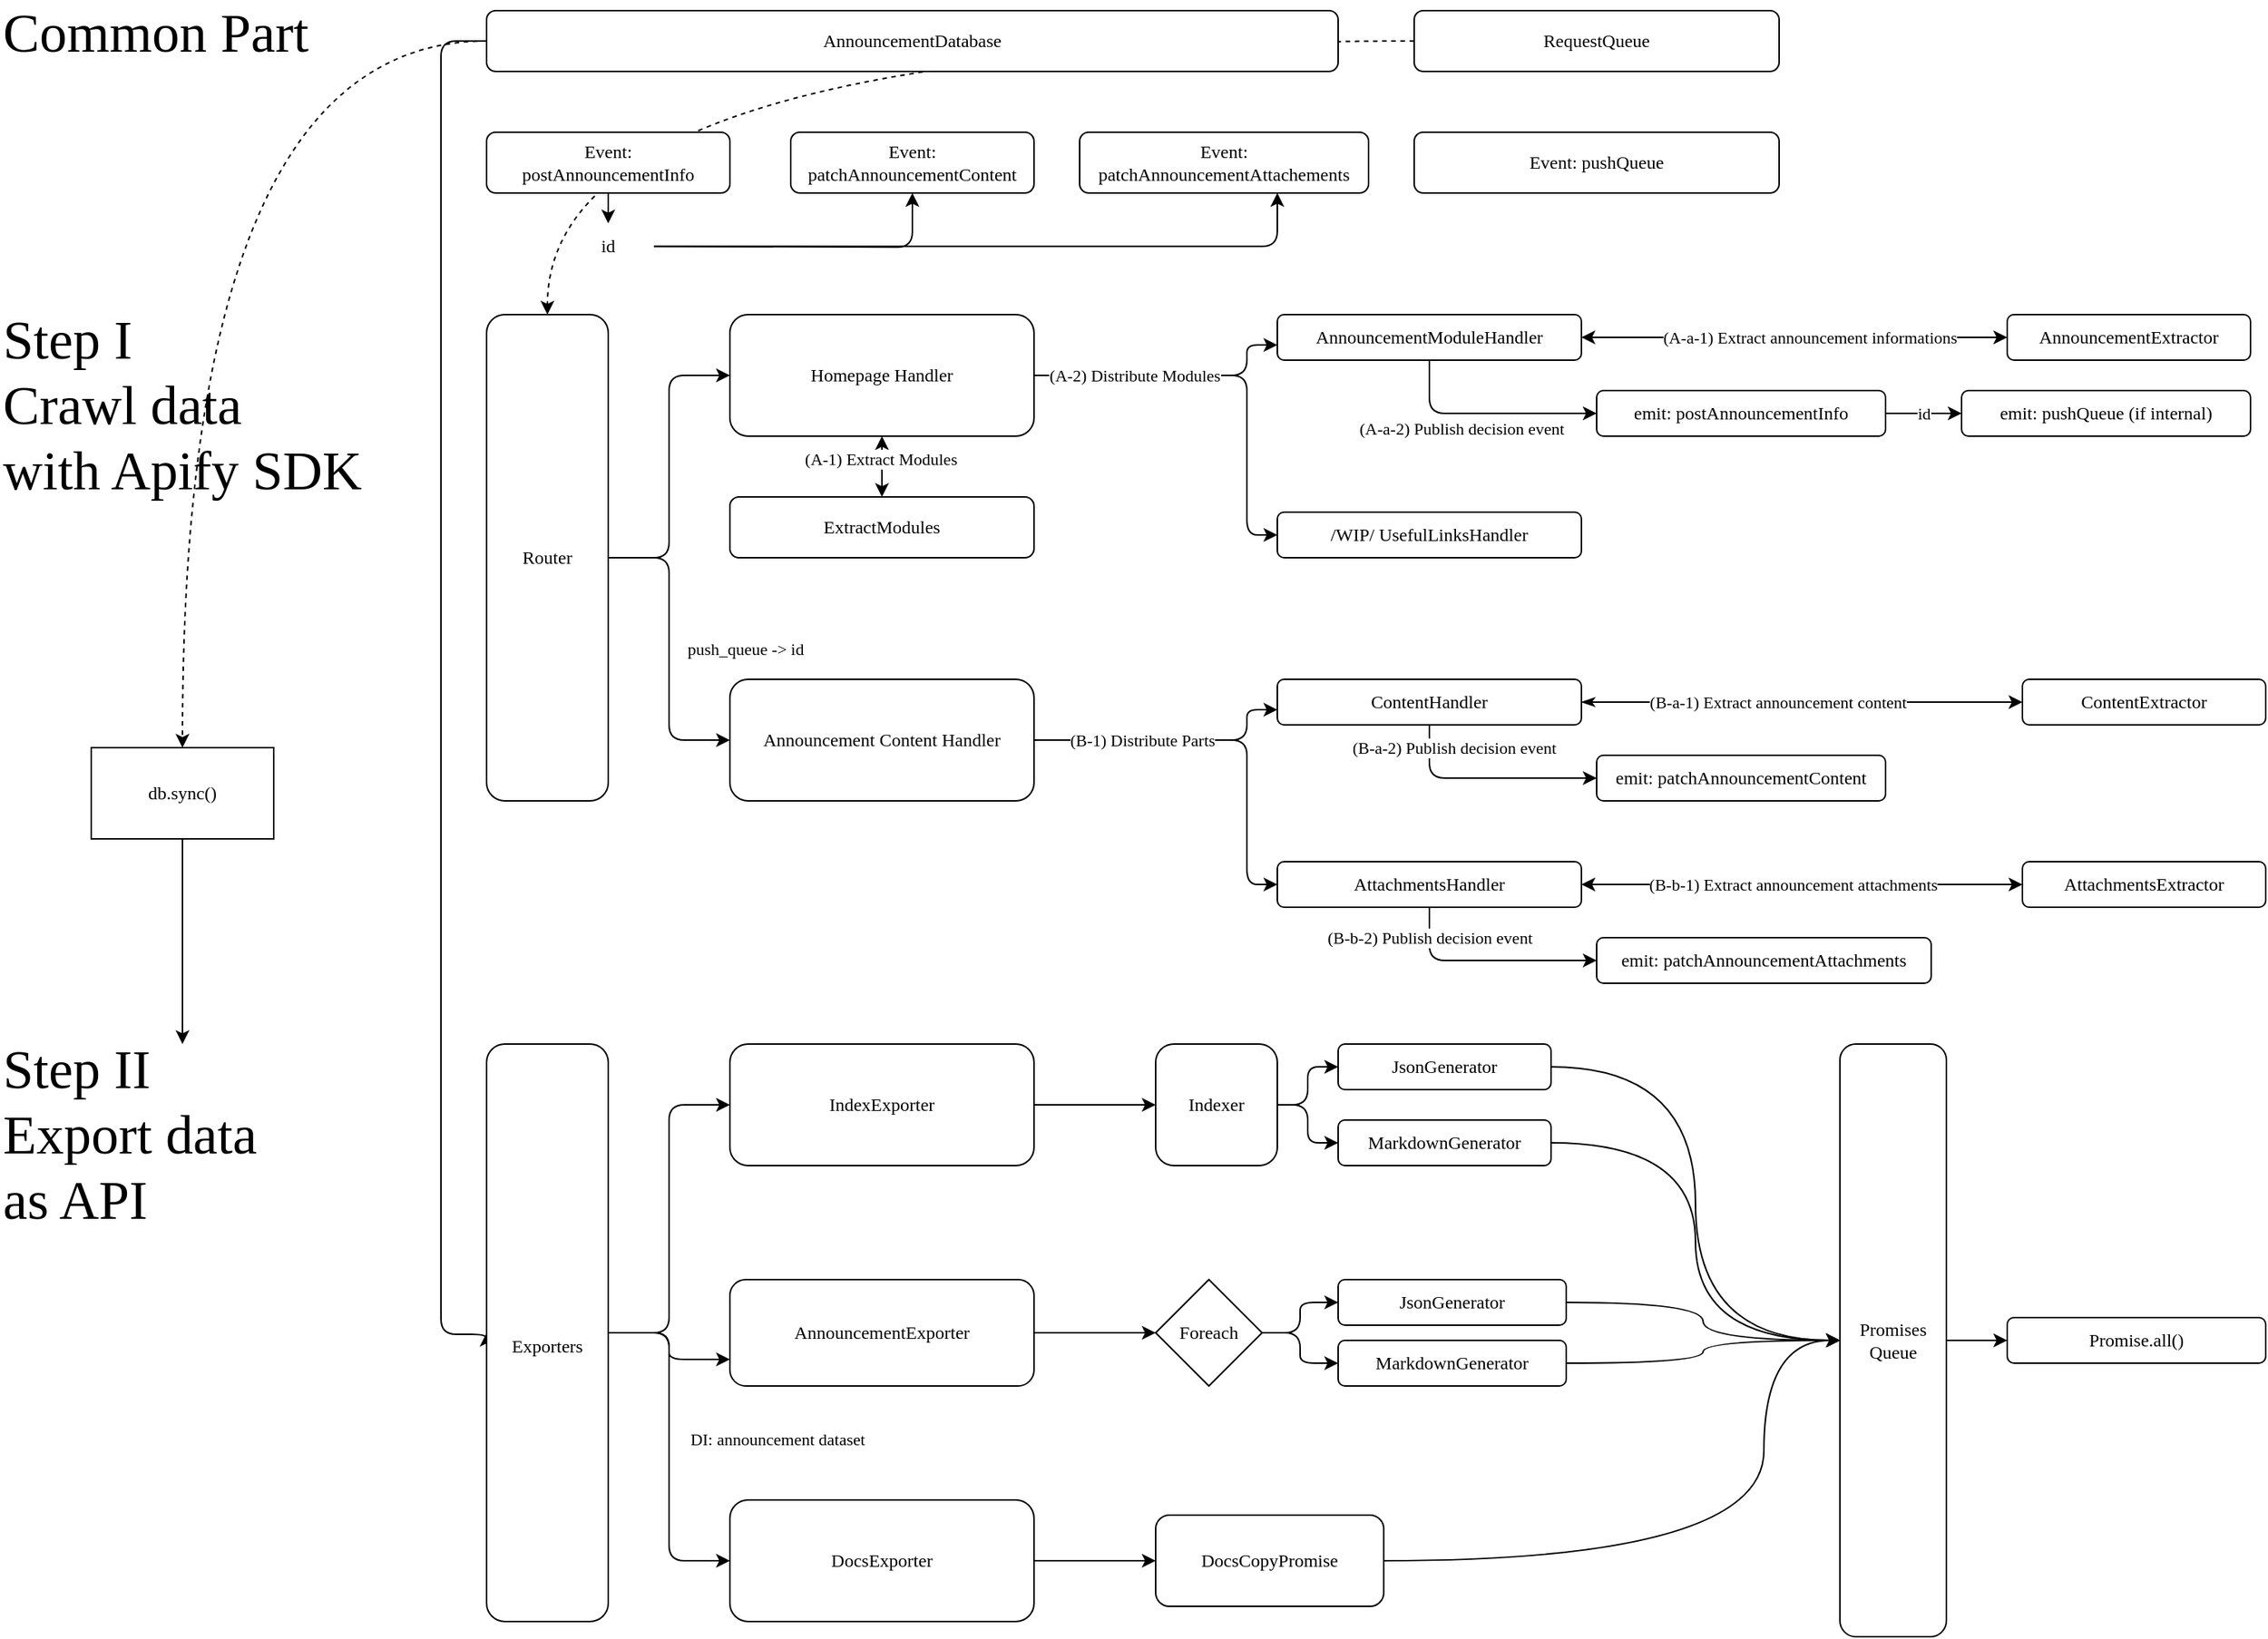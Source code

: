 <mxfile version="16.5.1" type="device"><diagram id="6aVx1m05YE9VP_kBFudB" name="Page-1"><mxGraphModel dx="1720" dy="1360" grid="1" gridSize="10" guides="1" tooltips="1" connect="1" arrows="1" fold="1" page="1" pageScale="1" pageWidth="1654" pageHeight="1169" background="none" math="0" shadow="0"><root><mxCell id="0"/><mxCell id="1" parent="0"/><mxCell id="kOSqtyJKZMW7QuDXt4j4-171" style="edgeStyle=orthogonalEdgeStyle;curved=1;orthogonalLoop=1;jettySize=auto;html=1;dashed=1;fontFamily=IBM Plex Sans;fontSource=https%3A%2F%2Ffonts.googleapis.com%2Fcss%3Ffamily%3DIBM%2BPlex%2BSans;" edge="1" parent="1" source="RLYTNSMKvGbtgYF2VCXA-84" target="RLYTNSMKvGbtgYF2VCXA-27"><mxGeometry relative="1" as="geometry"/></mxCell><mxCell id="RLYTNSMKvGbtgYF2VCXA-84" value="RequestQueue" style="rounded=1;whiteSpace=wrap;html=1;fontFamily=IBM Plex Sans;fontSource=https%3A%2F%2Ffonts.googleapis.com%2Fcss%3Ffamily%3DIBM%2BPlex%2BSans;" parent="1" vertex="1"><mxGeometry x="970" y="40" width="240" height="40" as="geometry"/></mxCell><mxCell id="RLYTNSMKvGbtgYF2VCXA-85" style="edgeStyle=orthogonalEdgeStyle;rounded=1;orthogonalLoop=1;jettySize=auto;html=1;startArrow=none;startFill=0;fontFamily=IBM Plex Sans;fontSource=https%3A%2F%2Ffonts.googleapis.com%2Fcss%3Ffamily%3DIBM%2BPlex%2BSans;" parent="1" source="RLYTNSMKvGbtgYF2VCXA-86" edge="1"><mxGeometry relative="1" as="geometry"><mxPoint x="440.067" y="180" as="targetPoint"/></mxGeometry></mxCell><mxCell id="RLYTNSMKvGbtgYF2VCXA-86" value="Event:&lt;br&gt;postAnnouncementInfo" style="rounded=1;whiteSpace=wrap;html=1;fontFamily=IBM Plex Sans;fontSource=https%3A%2F%2Ffonts.googleapis.com%2Fcss%3Ffamily%3DIBM%2BPlex%2BSans;" parent="1" vertex="1"><mxGeometry x="360" y="120" width="160" height="40" as="geometry"/></mxCell><mxCell id="kOSqtyJKZMW7QuDXt4j4-14" style="edgeStyle=orthogonalEdgeStyle;rounded=1;orthogonalLoop=1;jettySize=auto;html=1;entryX=0;entryY=0.5;entryDx=0;entryDy=0;fontFamily=IBM Plex Sans;fontSource=https%3A%2F%2Ffonts.googleapis.com%2Fcss%3Ffamily%3DIBM%2BPlex%2BSans;" edge="1" parent="1" source="RLYTNSMKvGbtgYF2VCXA-87" target="RLYTNSMKvGbtgYF2VCXA-100"><mxGeometry relative="1" as="geometry"><Array as="points"><mxPoint x="330" y="60"/><mxPoint x="330" y="911"/></Array></mxGeometry></mxCell><mxCell id="kOSqtyJKZMW7QuDXt4j4-170" style="edgeStyle=orthogonalEdgeStyle;orthogonalLoop=1;jettySize=auto;html=1;entryX=0.5;entryY=0;entryDx=0;entryDy=0;fontFamily=IBM Plex Sans;fontSource=https%3A%2F%2Ffonts.googleapis.com%2Fcss%3Ffamily%3DIBM%2BPlex%2BSans;curved=1;dashed=1;" edge="1" parent="1" source="RLYTNSMKvGbtgYF2VCXA-87" target="kOSqtyJKZMW7QuDXt4j4-168"><mxGeometry relative="1" as="geometry"/></mxCell><mxCell id="RLYTNSMKvGbtgYF2VCXA-87" value="AnnouncementDatabase" style="rounded=1;whiteSpace=wrap;html=1;fontFamily=IBM Plex Sans;fontSource=https%3A%2F%2Ffonts.googleapis.com%2Fcss%3Ffamily%3DIBM%2BPlex%2BSans;" parent="1" vertex="1"><mxGeometry x="360" y="40" width="560" height="40" as="geometry"/></mxCell><mxCell id="RLYTNSMKvGbtgYF2VCXA-88" value="Event: pushQueue" style="rounded=1;whiteSpace=wrap;html=1;fontFamily=IBM Plex Sans;fontSource=https%3A%2F%2Ffonts.googleapis.com%2Fcss%3Ffamily%3DIBM%2BPlex%2BSans;" parent="1" vertex="1"><mxGeometry x="970" y="120" width="240" height="40" as="geometry"/></mxCell><mxCell id="RLYTNSMKvGbtgYF2VCXA-89" value="Event:&lt;br&gt;patchAnnouncementContent" style="rounded=1;whiteSpace=wrap;html=1;fontFamily=IBM Plex Sans;fontSource=https%3A%2F%2Ffonts.googleapis.com%2Fcss%3Ffamily%3DIBM%2BPlex%2BSans;" parent="1" vertex="1"><mxGeometry x="560" y="120" width="160" height="40" as="geometry"/></mxCell><mxCell id="RLYTNSMKvGbtgYF2VCXA-90" value="Event:&lt;br&gt;patchAnnouncementAttachements" style="rounded=1;whiteSpace=wrap;html=1;fontFamily=IBM Plex Sans;fontSource=https%3A%2F%2Ffonts.googleapis.com%2Fcss%3Ffamily%3DIBM%2BPlex%2BSans;" parent="1" vertex="1"><mxGeometry x="750" y="120" width="190" height="40" as="geometry"/></mxCell><mxCell id="RLYTNSMKvGbtgYF2VCXA-91" style="edgeStyle=orthogonalEdgeStyle;rounded=1;orthogonalLoop=1;jettySize=auto;html=1;startArrow=none;startFill=0;fontFamily=IBM Plex Sans;fontSource=https%3A%2F%2Ffonts.googleapis.com%2Fcss%3Ffamily%3DIBM%2BPlex%2BSans;" parent="1" target="RLYTNSMKvGbtgYF2VCXA-89" edge="1"><mxGeometry relative="1" as="geometry"><mxPoint x="470" y="195.067" as="sourcePoint"/></mxGeometry></mxCell><mxCell id="RLYTNSMKvGbtgYF2VCXA-92" style="edgeStyle=orthogonalEdgeStyle;rounded=1;orthogonalLoop=1;jettySize=auto;html=1;startArrow=none;startFill=0;fontFamily=IBM Plex Sans;fontSource=https%3A%2F%2Ffonts.googleapis.com%2Fcss%3Ffamily%3DIBM%2BPlex%2BSans;" parent="1" edge="1"><mxGeometry relative="1" as="geometry"><Array as="points"><mxPoint x="880" y="195"/></Array><mxPoint x="470" y="195.067" as="sourcePoint"/><mxPoint x="880" y="160" as="targetPoint"/></mxGeometry></mxCell><mxCell id="RLYTNSMKvGbtgYF2VCXA-93" value="id" style="text;html=1;strokeColor=none;fillColor=none;align=center;verticalAlign=middle;whiteSpace=wrap;rounded=1;fontFamily=IBM Plex Sans;fontSource=https%3A%2F%2Ffonts.googleapis.com%2Fcss%3Ffamily%3DIBM%2BPlex%2BSans;" parent="1" vertex="1"><mxGeometry x="410" y="180" width="60" height="30" as="geometry"/></mxCell><mxCell id="RLYTNSMKvGbtgYF2VCXA-97" value="Common Part" style="text;html=1;strokeColor=none;fillColor=none;align=left;verticalAlign=middle;whiteSpace=wrap;rounded=1;glass=0;fontFamily=IBM Plex Sans;fontSource=https%3A%2F%2Ffonts.googleapis.com%2Fcss%3Ffamily%3DIBM%2BPlex%2BSans;fontStyle=0;fontSize=36;" parent="1" vertex="1"><mxGeometry x="40" y="40" width="240" height="30" as="geometry"/></mxCell><mxCell id="RLYTNSMKvGbtgYF2VCXA-98" value="Step I&lt;br&gt;Crawl data&lt;br&gt;with Apify SDK" style="text;html=1;strokeColor=none;fillColor=none;align=left;verticalAlign=middle;whiteSpace=wrap;rounded=1;glass=0;fontFamily=IBM Plex Sans;fontSource=https%3A%2F%2Ffonts.googleapis.com%2Fcss%3Ffamily%3DIBM%2BPlex%2BSans;fontStyle=0;fontSize=36;" parent="1" vertex="1"><mxGeometry x="40" y="240" width="240" height="120" as="geometry"/></mxCell><mxCell id="RLYTNSMKvGbtgYF2VCXA-99" value="Step II&lt;br&gt;Export data&lt;br&gt;as API" style="text;html=1;strokeColor=none;fillColor=none;align=left;verticalAlign=middle;whiteSpace=wrap;rounded=1;glass=0;fontFamily=IBM Plex Sans;fontSource=https%3A%2F%2Ffonts.googleapis.com%2Fcss%3Ffamily%3DIBM%2BPlex%2BSans;fontStyle=0;fontSize=36;" parent="1" vertex="1"><mxGeometry x="40" y="720" width="240" height="120" as="geometry"/></mxCell><mxCell id="OoZCvlGqYtdiyRSPYrmy-1" value="" style="group;rounded=1;" parent="1" vertex="1" connectable="0"><mxGeometry x="360" y="240" width="1160" height="440" as="geometry"/></mxCell><mxCell id="RLYTNSMKvGbtgYF2VCXA-2" value="Homepage Handler" style="rounded=1;whiteSpace=wrap;html=1;fontFamily=IBM Plex Sans;fontSource=https%3A%2F%2Ffonts.googleapis.com%2Fcss%3Ffamily%3DIBM%2BPlex%2BSans;" parent="OoZCvlGqYtdiyRSPYrmy-1" vertex="1"><mxGeometry x="160" width="200" height="80" as="geometry"/></mxCell><mxCell id="RLYTNSMKvGbtgYF2VCXA-9" value="Announcement Content Handler" style="rounded=1;whiteSpace=wrap;html=1;fontFamily=IBM Plex Sans;fontSource=https%3A%2F%2Ffonts.googleapis.com%2Fcss%3Ffamily%3DIBM%2BPlex%2BSans;" parent="OoZCvlGqYtdiyRSPYrmy-1" vertex="1"><mxGeometry x="160" y="240" width="200" height="80" as="geometry"/></mxCell><mxCell id="RLYTNSMKvGbtgYF2VCXA-10" value="ExtractModules" style="rounded=1;whiteSpace=wrap;html=1;fontFamily=IBM Plex Sans;fontSource=https%3A%2F%2Ffonts.googleapis.com%2Fcss%3Ffamily%3DIBM%2BPlex%2BSans;" parent="OoZCvlGqYtdiyRSPYrmy-1" vertex="1"><mxGeometry x="160" y="120" width="200" height="40" as="geometry"/></mxCell><mxCell id="RLYTNSMKvGbtgYF2VCXA-15" style="edgeStyle=orthogonalEdgeStyle;rounded=1;orthogonalLoop=1;jettySize=auto;html=1;startArrow=classic;startFill=1;fontFamily=IBM Plex Sans;fontSource=https%3A%2F%2Ffonts.googleapis.com%2Fcss%3Ffamily%3DIBM%2BPlex%2BSans;" parent="OoZCvlGqYtdiyRSPYrmy-1" source="RLYTNSMKvGbtgYF2VCXA-2" target="RLYTNSMKvGbtgYF2VCXA-10" edge="1"><mxGeometry relative="1" as="geometry"/></mxCell><mxCell id="RLYTNSMKvGbtgYF2VCXA-16" value="(A-1) Extract Modules" style="edgeLabel;html=1;align=center;verticalAlign=middle;resizable=0;points=[];fontFamily=IBM Plex Sans;fontSource=https%3A%2F%2Ffonts.googleapis.com%2Fcss%3Ffamily%3DIBM%2BPlex%2BSans;rounded=1;" parent="RLYTNSMKvGbtgYF2VCXA-15" vertex="1" connectable="0"><mxGeometry relative="1" as="geometry"><mxPoint x="-1" y="-5" as="offset"/></mxGeometry></mxCell><mxCell id="RLYTNSMKvGbtgYF2VCXA-12" value="AnnouncementModuleHandler" style="rounded=1;whiteSpace=wrap;html=1;fontFamily=IBM Plex Sans;fontSource=https%3A%2F%2Ffonts.googleapis.com%2Fcss%3Ffamily%3DIBM%2BPlex%2BSans;" parent="OoZCvlGqYtdiyRSPYrmy-1" vertex="1"><mxGeometry x="520" width="200" height="30" as="geometry"/></mxCell><mxCell id="RLYTNSMKvGbtgYF2VCXA-17" style="edgeStyle=orthogonalEdgeStyle;rounded=1;orthogonalLoop=1;jettySize=auto;html=1;startArrow=none;startFill=0;fontFamily=IBM Plex Sans;fontSource=https%3A%2F%2Ffonts.googleapis.com%2Fcss%3Ffamily%3DIBM%2BPlex%2BSans;" parent="OoZCvlGqYtdiyRSPYrmy-1" source="RLYTNSMKvGbtgYF2VCXA-2" target="RLYTNSMKvGbtgYF2VCXA-12" edge="1"><mxGeometry relative="1" as="geometry"><Array as="points"><mxPoint x="500" y="40"/><mxPoint x="500" y="20"/></Array></mxGeometry></mxCell><mxCell id="RLYTNSMKvGbtgYF2VCXA-13" value="/WIP/ UsefulLinksHandler" style="rounded=1;whiteSpace=wrap;html=1;fontFamily=IBM Plex Sans;fontSource=https%3A%2F%2Ffonts.googleapis.com%2Fcss%3Ffamily%3DIBM%2BPlex%2BSans;" parent="OoZCvlGqYtdiyRSPYrmy-1" vertex="1"><mxGeometry x="520" y="130" width="200" height="30" as="geometry"/></mxCell><mxCell id="RLYTNSMKvGbtgYF2VCXA-18" style="edgeStyle=orthogonalEdgeStyle;rounded=1;orthogonalLoop=1;jettySize=auto;html=1;startArrow=none;startFill=0;entryX=0;entryY=0.5;entryDx=0;entryDy=0;fontFamily=IBM Plex Sans;fontSource=https%3A%2F%2Ffonts.googleapis.com%2Fcss%3Ffamily%3DIBM%2BPlex%2BSans;" parent="OoZCvlGqYtdiyRSPYrmy-1" source="RLYTNSMKvGbtgYF2VCXA-2" target="RLYTNSMKvGbtgYF2VCXA-13" edge="1"><mxGeometry relative="1" as="geometry"><Array as="points"><mxPoint x="500" y="40"/><mxPoint x="500" y="145"/></Array></mxGeometry></mxCell><mxCell id="RLYTNSMKvGbtgYF2VCXA-19" value="(A-2) Distribute Modules" style="edgeLabel;html=1;align=center;verticalAlign=middle;resizable=0;points=[];fontFamily=IBM Plex Sans;fontSource=https%3A%2F%2Ffonts.googleapis.com%2Fcss%3Ffamily%3DIBM%2BPlex%2BSans;rounded=1;" parent="RLYTNSMKvGbtgYF2VCXA-18" vertex="1" connectable="0"><mxGeometry relative="1" as="geometry"><mxPoint x="-67" as="offset"/></mxGeometry></mxCell><mxCell id="RLYTNSMKvGbtgYF2VCXA-20" value="AnnouncementExtractor" style="rounded=1;whiteSpace=wrap;html=1;fontFamily=IBM Plex Sans;fontSource=https%3A%2F%2Ffonts.googleapis.com%2Fcss%3Ffamily%3DIBM%2BPlex%2BSans;" parent="OoZCvlGqYtdiyRSPYrmy-1" vertex="1"><mxGeometry x="1000" width="160" height="30" as="geometry"/></mxCell><mxCell id="RLYTNSMKvGbtgYF2VCXA-21" style="edgeStyle=orthogonalEdgeStyle;rounded=1;orthogonalLoop=1;jettySize=auto;html=1;startArrow=classic;startFill=1;fontFamily=IBM Plex Sans;fontSource=https%3A%2F%2Ffonts.googleapis.com%2Fcss%3Ffamily%3DIBM%2BPlex%2BSans;" parent="OoZCvlGqYtdiyRSPYrmy-1" source="RLYTNSMKvGbtgYF2VCXA-12" target="RLYTNSMKvGbtgYF2VCXA-20" edge="1"><mxGeometry relative="1" as="geometry"/></mxCell><mxCell id="RLYTNSMKvGbtgYF2VCXA-22" value="(A-a-1) Extract announcement informations" style="edgeLabel;html=1;align=center;verticalAlign=middle;resizable=0;points=[];fontFamily=IBM Plex Sans;fontSource=https%3A%2F%2Ffonts.googleapis.com%2Fcss%3Ffamily%3DIBM%2BPlex%2BSans;rounded=1;" parent="RLYTNSMKvGbtgYF2VCXA-21" vertex="1" connectable="0"><mxGeometry relative="1" as="geometry"><mxPoint x="10" as="offset"/></mxGeometry></mxCell><mxCell id="RLYTNSMKvGbtgYF2VCXA-28" style="edgeStyle=orthogonalEdgeStyle;rounded=1;orthogonalLoop=1;jettySize=auto;html=1;startArrow=none;startFill=0;fontFamily=IBM Plex Sans;fontSource=https%3A%2F%2Ffonts.googleapis.com%2Fcss%3Ffamily%3DIBM%2BPlex%2BSans;" parent="OoZCvlGqYtdiyRSPYrmy-1" source="RLYTNSMKvGbtgYF2VCXA-27" target="RLYTNSMKvGbtgYF2VCXA-2" edge="1"><mxGeometry relative="1" as="geometry"/></mxCell><mxCell id="RLYTNSMKvGbtgYF2VCXA-29" style="edgeStyle=orthogonalEdgeStyle;rounded=1;orthogonalLoop=1;jettySize=auto;html=1;startArrow=none;startFill=0;fontFamily=IBM Plex Sans;fontSource=https%3A%2F%2Ffonts.googleapis.com%2Fcss%3Ffamily%3DIBM%2BPlex%2BSans;" parent="OoZCvlGqYtdiyRSPYrmy-1" source="RLYTNSMKvGbtgYF2VCXA-27" target="RLYTNSMKvGbtgYF2VCXA-9" edge="1"><mxGeometry relative="1" as="geometry"/></mxCell><mxCell id="RLYTNSMKvGbtgYF2VCXA-67" value="push_queue -&amp;gt; id" style="edgeLabel;html=1;align=center;verticalAlign=middle;resizable=0;points=[];fontFamily=IBM Plex Sans;fontSource=https%3A%2F%2Ffonts.googleapis.com%2Fcss%3Ffamily%3DIBM%2BPlex%2BSans;rounded=1;" parent="RLYTNSMKvGbtgYF2VCXA-29" vertex="1" connectable="0"><mxGeometry relative="1" as="geometry"><mxPoint x="50" as="offset"/></mxGeometry></mxCell><mxCell id="RLYTNSMKvGbtgYF2VCXA-27" value="Router" style="rounded=1;whiteSpace=wrap;html=1;fontFamily=IBM Plex Sans;fontSource=https%3A%2F%2Ffonts.googleapis.com%2Fcss%3Ffamily%3DIBM%2BPlex%2BSans;" parent="OoZCvlGqYtdiyRSPYrmy-1" vertex="1"><mxGeometry width="80" height="320" as="geometry"/></mxCell><mxCell id="RLYTNSMKvGbtgYF2VCXA-39" value="emit: postAnnouncementInfo" style="rounded=1;whiteSpace=wrap;html=1;fontFamily=IBM Plex Sans;fontSource=https%3A%2F%2Ffonts.googleapis.com%2Fcss%3Ffamily%3DIBM%2BPlex%2BSans;" parent="OoZCvlGqYtdiyRSPYrmy-1" vertex="1"><mxGeometry x="730" y="50" width="190" height="30" as="geometry"/></mxCell><mxCell id="RLYTNSMKvGbtgYF2VCXA-40" style="edgeStyle=orthogonalEdgeStyle;rounded=1;orthogonalLoop=1;jettySize=auto;html=1;entryX=0;entryY=0.5;entryDx=0;entryDy=0;startArrow=none;startFill=0;fontFamily=IBM Plex Sans;fontSource=https%3A%2F%2Ffonts.googleapis.com%2Fcss%3Ffamily%3DIBM%2BPlex%2BSans;" parent="OoZCvlGqYtdiyRSPYrmy-1" source="RLYTNSMKvGbtgYF2VCXA-12" target="RLYTNSMKvGbtgYF2VCXA-39" edge="1"><mxGeometry relative="1" as="geometry"><Array as="points"><mxPoint x="620" y="65"/></Array></mxGeometry></mxCell><mxCell id="RLYTNSMKvGbtgYF2VCXA-48" value="(A-a-2) Publish decision&amp;nbsp;event" style="edgeLabel;html=1;align=center;verticalAlign=middle;resizable=0;points=[];fontFamily=IBM Plex Sans;fontSource=https%3A%2F%2Ffonts.googleapis.com%2Fcss%3Ffamily%3DIBM%2BPlex%2BSans;rounded=1;" parent="RLYTNSMKvGbtgYF2VCXA-40" vertex="1" connectable="0"><mxGeometry relative="1" as="geometry"><mxPoint x="-17" y="10" as="offset"/></mxGeometry></mxCell><mxCell id="RLYTNSMKvGbtgYF2VCXA-41" value="emit: pushQueue (if internal)" style="rounded=1;whiteSpace=wrap;html=1;fontFamily=IBM Plex Sans;fontSource=https%3A%2F%2Ffonts.googleapis.com%2Fcss%3Ffamily%3DIBM%2BPlex%2BSans;" parent="OoZCvlGqYtdiyRSPYrmy-1" vertex="1"><mxGeometry x="970" y="50" width="190" height="30" as="geometry"/></mxCell><mxCell id="RLYTNSMKvGbtgYF2VCXA-66" value="id" style="edgeStyle=orthogonalEdgeStyle;rounded=1;orthogonalLoop=1;jettySize=auto;html=1;startArrow=none;startFill=0;fontFamily=IBM Plex Sans;fontSource=https%3A%2F%2Ffonts.googleapis.com%2Fcss%3Ffamily%3DIBM%2BPlex%2BSans;" parent="OoZCvlGqYtdiyRSPYrmy-1" source="RLYTNSMKvGbtgYF2VCXA-39" target="RLYTNSMKvGbtgYF2VCXA-41" edge="1"><mxGeometry relative="1" as="geometry"/></mxCell><mxCell id="RLYTNSMKvGbtgYF2VCXA-55" value="ContentHandler" style="rounded=1;whiteSpace=wrap;html=1;fontFamily=IBM Plex Sans;fontSource=https%3A%2F%2Ffonts.googleapis.com%2Fcss%3Ffamily%3DIBM%2BPlex%2BSans;" parent="OoZCvlGqYtdiyRSPYrmy-1" vertex="1"><mxGeometry x="520" y="240" width="200" height="30" as="geometry"/></mxCell><mxCell id="RLYTNSMKvGbtgYF2VCXA-81" style="edgeStyle=orthogonalEdgeStyle;rounded=1;orthogonalLoop=1;jettySize=auto;html=1;startArrow=none;startFill=0;fontFamily=IBM Plex Sans;fontSource=https%3A%2F%2Ffonts.googleapis.com%2Fcss%3Ffamily%3DIBM%2BPlex%2BSans;" parent="OoZCvlGqYtdiyRSPYrmy-1" source="RLYTNSMKvGbtgYF2VCXA-9" target="RLYTNSMKvGbtgYF2VCXA-55" edge="1"><mxGeometry relative="1" as="geometry"><Array as="points"><mxPoint x="500" y="280"/><mxPoint x="500" y="260"/></Array></mxGeometry></mxCell><mxCell id="RLYTNSMKvGbtgYF2VCXA-56" value="AttachmentsHandler" style="rounded=1;whiteSpace=wrap;html=1;fontFamily=IBM Plex Sans;fontSource=https%3A%2F%2Ffonts.googleapis.com%2Fcss%3Ffamily%3DIBM%2BPlex%2BSans;" parent="OoZCvlGqYtdiyRSPYrmy-1" vertex="1"><mxGeometry x="520" y="360" width="200" height="30" as="geometry"/></mxCell><mxCell id="RLYTNSMKvGbtgYF2VCXA-82" style="edgeStyle=orthogonalEdgeStyle;rounded=1;orthogonalLoop=1;jettySize=auto;html=1;entryX=0;entryY=0.5;entryDx=0;entryDy=0;startArrow=none;startFill=0;fontFamily=IBM Plex Sans;fontSource=https%3A%2F%2Ffonts.googleapis.com%2Fcss%3Ffamily%3DIBM%2BPlex%2BSans;" parent="OoZCvlGqYtdiyRSPYrmy-1" source="RLYTNSMKvGbtgYF2VCXA-9" target="RLYTNSMKvGbtgYF2VCXA-56" edge="1"><mxGeometry relative="1" as="geometry"><Array as="points"><mxPoint x="500" y="280"/><mxPoint x="500" y="375"/></Array></mxGeometry></mxCell><mxCell id="RLYTNSMKvGbtgYF2VCXA-83" value="(B-1) Distribute Parts" style="edgeLabel;html=1;align=center;verticalAlign=middle;resizable=0;points=[];fontFamily=IBM Plex Sans;fontSource=https%3A%2F%2Ffonts.googleapis.com%2Fcss%3Ffamily%3DIBM%2BPlex%2BSans;rounded=1;" parent="RLYTNSMKvGbtgYF2VCXA-82" vertex="1" connectable="0"><mxGeometry relative="1" as="geometry"><mxPoint x="-57" as="offset"/></mxGeometry></mxCell><mxCell id="RLYTNSMKvGbtgYF2VCXA-57" value="ContentExtractor" style="rounded=1;whiteSpace=wrap;html=1;fontFamily=IBM Plex Sans;fontSource=https%3A%2F%2Ffonts.googleapis.com%2Fcss%3Ffamily%3DIBM%2BPlex%2BSans;" parent="OoZCvlGqYtdiyRSPYrmy-1" vertex="1"><mxGeometry x="1010" y="240" width="160" height="30" as="geometry"/></mxCell><mxCell id="RLYTNSMKvGbtgYF2VCXA-58" style="edgeStyle=orthogonalEdgeStyle;rounded=1;orthogonalLoop=1;jettySize=auto;html=1;entryX=0;entryY=0.5;entryDx=0;entryDy=0;startArrow=classicThin;startFill=1;fontFamily=IBM Plex Sans;fontSource=https%3A%2F%2Ffonts.googleapis.com%2Fcss%3Ffamily%3DIBM%2BPlex%2BSans;" parent="OoZCvlGqYtdiyRSPYrmy-1" source="RLYTNSMKvGbtgYF2VCXA-55" target="RLYTNSMKvGbtgYF2VCXA-57" edge="1"><mxGeometry relative="1" as="geometry"/></mxCell><mxCell id="RLYTNSMKvGbtgYF2VCXA-59" value="(B-a-1) Extract announcement content" style="edgeLabel;html=1;align=center;verticalAlign=middle;resizable=0;points=[];fontFamily=IBM Plex Sans;fontSource=https%3A%2F%2Ffonts.googleapis.com%2Fcss%3Ffamily%3DIBM%2BPlex%2BSans;rounded=1;" parent="RLYTNSMKvGbtgYF2VCXA-58" vertex="1" connectable="0"><mxGeometry relative="1" as="geometry"><mxPoint x="-16" as="offset"/></mxGeometry></mxCell><mxCell id="RLYTNSMKvGbtgYF2VCXA-60" style="edgeStyle=orthogonalEdgeStyle;rounded=1;orthogonalLoop=1;jettySize=auto;html=1;entryX=0;entryY=0.5;entryDx=0;entryDy=0;startArrow=none;startFill=0;exitX=0.5;exitY=1;exitDx=0;exitDy=0;fontFamily=IBM Plex Sans;fontSource=https%3A%2F%2Ffonts.googleapis.com%2Fcss%3Ffamily%3DIBM%2BPlex%2BSans;" parent="OoZCvlGqYtdiyRSPYrmy-1" source="RLYTNSMKvGbtgYF2VCXA-55" target="RLYTNSMKvGbtgYF2VCXA-63" edge="1"><mxGeometry relative="1" as="geometry"><mxPoint x="604.075" y="270" as="sourcePoint"/><Array as="points"><mxPoint x="620" y="305"/></Array></mxGeometry></mxCell><mxCell id="RLYTNSMKvGbtgYF2VCXA-61" value="(B-a-2) Publish decision&amp;nbsp;event" style="edgeLabel;html=1;align=center;verticalAlign=middle;resizable=0;points=[];fontFamily=IBM Plex Sans;fontSource=https%3A%2F%2Ffonts.googleapis.com%2Fcss%3Ffamily%3DIBM%2BPlex%2BSans;rounded=1;" parent="RLYTNSMKvGbtgYF2VCXA-60" vertex="1" connectable="0"><mxGeometry relative="1" as="geometry"><mxPoint x="-22" y="-20" as="offset"/></mxGeometry></mxCell><mxCell id="RLYTNSMKvGbtgYF2VCXA-63" value="emit: patchAnnouncementContent" style="rounded=1;whiteSpace=wrap;html=1;fontFamily=IBM Plex Sans;fontSource=https%3A%2F%2Ffonts.googleapis.com%2Fcss%3Ffamily%3DIBM%2BPlex%2BSans;" parent="OoZCvlGqYtdiyRSPYrmy-1" vertex="1"><mxGeometry x="730" y="290" width="190" height="30" as="geometry"/></mxCell><mxCell id="RLYTNSMKvGbtgYF2VCXA-71" value="AttachmentsExtractor" style="rounded=1;whiteSpace=wrap;html=1;fontFamily=IBM Plex Sans;fontSource=https%3A%2F%2Ffonts.googleapis.com%2Fcss%3Ffamily%3DIBM%2BPlex%2BSans;" parent="OoZCvlGqYtdiyRSPYrmy-1" vertex="1"><mxGeometry x="1010" y="360" width="160" height="30" as="geometry"/></mxCell><mxCell id="RLYTNSMKvGbtgYF2VCXA-72" style="edgeStyle=orthogonalEdgeStyle;rounded=1;orthogonalLoop=1;jettySize=auto;html=1;startArrow=classic;startFill=1;fontFamily=IBM Plex Sans;fontSource=https%3A%2F%2Ffonts.googleapis.com%2Fcss%3Ffamily%3DIBM%2BPlex%2BSans;" parent="OoZCvlGqYtdiyRSPYrmy-1" source="RLYTNSMKvGbtgYF2VCXA-56" target="RLYTNSMKvGbtgYF2VCXA-71" edge="1"><mxGeometry relative="1" as="geometry"/></mxCell><mxCell id="RLYTNSMKvGbtgYF2VCXA-73" value="(B-b-1) Extract announcement attachments" style="edgeLabel;html=1;align=center;verticalAlign=middle;resizable=0;points=[];fontFamily=IBM Plex Sans;fontSource=https%3A%2F%2Ffonts.googleapis.com%2Fcss%3Ffamily%3DIBM%2BPlex%2BSans;rounded=1;" parent="RLYTNSMKvGbtgYF2VCXA-72" vertex="1" connectable="0"><mxGeometry relative="1" as="geometry"><mxPoint x="-6" as="offset"/></mxGeometry></mxCell><mxCell id="RLYTNSMKvGbtgYF2VCXA-75" value="emit: patchAnnouncementAttachments" style="rounded=1;whiteSpace=wrap;html=1;fontFamily=IBM Plex Sans;fontSource=https%3A%2F%2Ffonts.googleapis.com%2Fcss%3Ffamily%3DIBM%2BPlex%2BSans;" parent="OoZCvlGqYtdiyRSPYrmy-1" vertex="1"><mxGeometry x="730" y="410" width="220" height="30" as="geometry"/></mxCell><mxCell id="RLYTNSMKvGbtgYF2VCXA-76" style="edgeStyle=orthogonalEdgeStyle;rounded=1;orthogonalLoop=1;jettySize=auto;html=1;entryX=0;entryY=0.5;entryDx=0;entryDy=0;startArrow=none;startFill=0;fontFamily=IBM Plex Sans;fontSource=https%3A%2F%2Ffonts.googleapis.com%2Fcss%3Ffamily%3DIBM%2BPlex%2BSans;exitX=0.5;exitY=1;exitDx=0;exitDy=0;" parent="OoZCvlGqYtdiyRSPYrmy-1" source="RLYTNSMKvGbtgYF2VCXA-56" target="RLYTNSMKvGbtgYF2VCXA-75" edge="1"><mxGeometry relative="1" as="geometry"/></mxCell><mxCell id="RLYTNSMKvGbtgYF2VCXA-78" value="(B-b-2) Publish decision&amp;nbsp;event" style="edgeLabel;html=1;align=center;verticalAlign=middle;resizable=0;points=[];fontFamily=IBM Plex Sans;fontSource=https%3A%2F%2Ffonts.googleapis.com%2Fcss%3Ffamily%3DIBM%2BPlex%2BSans;rounded=1;" parent="OoZCvlGqYtdiyRSPYrmy-1" vertex="1" connectable="0"><mxGeometry x="620" y="410" as="geometry"/></mxCell><mxCell id="kOSqtyJKZMW7QuDXt4j4-162" value="" style="group" vertex="1" connectable="0" parent="1"><mxGeometry x="360" y="720" width="1170" height="390" as="geometry"/></mxCell><mxCell id="RLYTNSMKvGbtgYF2VCXA-100" value="&lt;font style=&quot;font-size: 12px&quot; face=&quot;IBM Plex Sans&quot; data-font-src=&quot;https://fonts.googleapis.com/css?family=IBM+Plex+Sans&quot;&gt;Exporters&lt;br&gt;&lt;/font&gt;" style="rounded=1;whiteSpace=wrap;html=1;glass=0;fontSize=36;strokeColor=default;" parent="kOSqtyJKZMW7QuDXt4j4-162" vertex="1"><mxGeometry width="80" height="380" as="geometry"/></mxCell><mxCell id="kOSqtyJKZMW7QuDXt4j4-9" style="edgeStyle=orthogonalEdgeStyle;rounded=1;orthogonalLoop=1;jettySize=auto;html=1;entryX=0;entryY=0.75;entryDx=0;entryDy=0;fontFamily=IBM Plex Sans;fontSource=https%3A%2F%2Ffonts.googleapis.com%2Fcss%3Ffamily%3DIBM%2BPlex%2BSans;" edge="1" parent="kOSqtyJKZMW7QuDXt4j4-162" source="RLYTNSMKvGbtgYF2VCXA-100" target="kOSqtyJKZMW7QuDXt4j4-2"><mxGeometry relative="1" as="geometry"/></mxCell><mxCell id="kOSqtyJKZMW7QuDXt4j4-10" style="edgeStyle=orthogonalEdgeStyle;rounded=1;orthogonalLoop=1;jettySize=auto;html=1;fontFamily=IBM Plex Sans;fontSource=https%3A%2F%2Ffonts.googleapis.com%2Fcss%3Ffamily%3DIBM%2BPlex%2BSans;" edge="1" parent="kOSqtyJKZMW7QuDXt4j4-162" source="RLYTNSMKvGbtgYF2VCXA-100" target="kOSqtyJKZMW7QuDXt4j4-3"><mxGeometry relative="1" as="geometry"/></mxCell><mxCell id="kOSqtyJKZMW7QuDXt4j4-12" value="DI: announcement dataset" style="edgeLabel;html=1;align=center;verticalAlign=middle;resizable=0;points=[];fontFamily=IBM Plex Sans;" vertex="1" connectable="0" parent="kOSqtyJKZMW7QuDXt4j4-10"><mxGeometry x="-0.823" y="2" relative="1" as="geometry"><mxPoint x="90" y="72" as="offset"/></mxGeometry></mxCell><mxCell id="kOSqtyJKZMW7QuDXt4j4-109" value="Promises&lt;br&gt;Queue" style="rounded=1;whiteSpace=wrap;html=1;fontFamily=IBM Plex Sans;fontSource=https%3A%2F%2Ffonts.googleapis.com%2Fcss%3Ffamily%3DIBM%2BPlex%2BSans;" vertex="1" parent="kOSqtyJKZMW7QuDXt4j4-162"><mxGeometry x="890" width="70" height="390" as="geometry"/></mxCell><mxCell id="kOSqtyJKZMW7QuDXt4j4-149" style="edgeStyle=orthogonalEdgeStyle;orthogonalLoop=1;jettySize=auto;html=1;fontFamily=IBM Plex Sans;fontSource=https%3A%2F%2Ffonts.googleapis.com%2Fcss%3Ffamily%3DIBM%2BPlex%2BSans;curved=1;" edge="1" parent="kOSqtyJKZMW7QuDXt4j4-162" source="kOSqtyJKZMW7QuDXt4j4-142" target="kOSqtyJKZMW7QuDXt4j4-109"><mxGeometry relative="1" as="geometry"/></mxCell><mxCell id="kOSqtyJKZMW7QuDXt4j4-150" style="edgeStyle=orthogonalEdgeStyle;orthogonalLoop=1;jettySize=auto;html=1;fontFamily=IBM Plex Sans;fontSource=https%3A%2F%2Ffonts.googleapis.com%2Fcss%3Ffamily%3DIBM%2BPlex%2BSans;curved=1;" edge="1" parent="kOSqtyJKZMW7QuDXt4j4-162" source="kOSqtyJKZMW7QuDXt4j4-143" target="kOSqtyJKZMW7QuDXt4j4-109"><mxGeometry relative="1" as="geometry"/></mxCell><mxCell id="kOSqtyJKZMW7QuDXt4j4-152" style="edgeStyle=orthogonalEdgeStyle;curved=1;orthogonalLoop=1;jettySize=auto;html=1;fontFamily=IBM Plex Sans;fontSource=https%3A%2F%2Ffonts.googleapis.com%2Fcss%3Ffamily%3DIBM%2BPlex%2BSans;" edge="1" parent="kOSqtyJKZMW7QuDXt4j4-162" source="kOSqtyJKZMW7QuDXt4j4-151" target="kOSqtyJKZMW7QuDXt4j4-109"><mxGeometry relative="1" as="geometry"><Array as="points"><mxPoint x="840" y="340"/><mxPoint x="840" y="195"/></Array></mxGeometry></mxCell><mxCell id="kOSqtyJKZMW7QuDXt4j4-155" value="Promise.all()" style="rounded=1;whiteSpace=wrap;html=1;fontFamily=IBM Plex Sans;fontSource=https%3A%2F%2Ffonts.googleapis.com%2Fcss%3Ffamily%3DIBM%2BPlex%2BSans;" vertex="1" parent="kOSqtyJKZMW7QuDXt4j4-162"><mxGeometry x="1000" y="180" width="170" height="30" as="geometry"/></mxCell><mxCell id="kOSqtyJKZMW7QuDXt4j4-154" style="edgeStyle=orthogonalEdgeStyle;curved=1;orthogonalLoop=1;jettySize=auto;html=1;fontFamily=IBM Plex Sans;fontSource=https%3A%2F%2Ffonts.googleapis.com%2Fcss%3Ffamily%3DIBM%2BPlex%2BSans;" edge="1" parent="kOSqtyJKZMW7QuDXt4j4-162" source="kOSqtyJKZMW7QuDXt4j4-109" target="kOSqtyJKZMW7QuDXt4j4-155"><mxGeometry relative="1" as="geometry"><mxPoint x="1000" y="195" as="targetPoint"/></mxGeometry></mxCell><mxCell id="kOSqtyJKZMW7QuDXt4j4-178" value="" style="group" vertex="1" connectable="0" parent="kOSqtyJKZMW7QuDXt4j4-162"><mxGeometry x="160" width="540" height="80" as="geometry"/></mxCell><mxCell id="1sGlGqllIkZGdeKhWnI2-1" value="&lt;font face=&quot;IBM Plex Sans&quot;&gt;IndexExporter&lt;/font&gt;" style="rounded=1;whiteSpace=wrap;html=1;" parent="kOSqtyJKZMW7QuDXt4j4-178" vertex="1"><mxGeometry width="200" height="80" as="geometry"/></mxCell><mxCell id="kOSqtyJKZMW7QuDXt4j4-7" style="edgeStyle=orthogonalEdgeStyle;rounded=1;orthogonalLoop=1;jettySize=auto;html=1;entryX=0;entryY=0.5;entryDx=0;entryDy=0;fontFamily=IBM Plex Sans;fontSource=https%3A%2F%2Ffonts.googleapis.com%2Fcss%3Ffamily%3DIBM%2BPlex%2BSans;" edge="1" parent="kOSqtyJKZMW7QuDXt4j4-178" source="RLYTNSMKvGbtgYF2VCXA-100" target="1sGlGqllIkZGdeKhWnI2-1"><mxGeometry relative="1" as="geometry"/></mxCell><mxCell id="kOSqtyJKZMW7QuDXt4j4-112" value="Indexer" style="rounded=1;whiteSpace=wrap;html=1;fontFamily=IBM Plex Sans;fontSource=https%3A%2F%2Ffonts.googleapis.com%2Fcss%3Ffamily%3DIBM%2BPlex%2BSans;" vertex="1" parent="kOSqtyJKZMW7QuDXt4j4-178"><mxGeometry x="280" width="80" height="80" as="geometry"/></mxCell><mxCell id="kOSqtyJKZMW7QuDXt4j4-163" style="edgeStyle=orthogonalEdgeStyle;curved=1;orthogonalLoop=1;jettySize=auto;html=1;fontFamily=IBM Plex Sans;fontSource=https%3A%2F%2Ffonts.googleapis.com%2Fcss%3Ffamily%3DIBM%2BPlex%2BSans;" edge="1" parent="kOSqtyJKZMW7QuDXt4j4-178" source="1sGlGqllIkZGdeKhWnI2-1" target="kOSqtyJKZMW7QuDXt4j4-112"><mxGeometry relative="1" as="geometry"/></mxCell><mxCell id="kOSqtyJKZMW7QuDXt4j4-113" value="JsonGenerator" style="rounded=1;whiteSpace=wrap;html=1;fontFamily=IBM Plex Sans;fontSource=https%3A%2F%2Ffonts.googleapis.com%2Fcss%3Ffamily%3DIBM%2BPlex%2BSans;" vertex="1" parent="kOSqtyJKZMW7QuDXt4j4-178"><mxGeometry x="400" width="140" height="30" as="geometry"/></mxCell><mxCell id="kOSqtyJKZMW7QuDXt4j4-119" style="edgeStyle=orthogonalEdgeStyle;rounded=1;orthogonalLoop=1;jettySize=auto;html=1;fontFamily=IBM Plex Sans;fontSource=https%3A%2F%2Ffonts.googleapis.com%2Fcss%3Ffamily%3DIBM%2BPlex%2BSans;" edge="1" parent="kOSqtyJKZMW7QuDXt4j4-178" source="kOSqtyJKZMW7QuDXt4j4-112" target="kOSqtyJKZMW7QuDXt4j4-113"><mxGeometry relative="1" as="geometry"/></mxCell><mxCell id="kOSqtyJKZMW7QuDXt4j4-115" value="MarkdownGenerator" style="rounded=1;whiteSpace=wrap;html=1;fontFamily=IBM Plex Sans;fontSource=https%3A%2F%2Ffonts.googleapis.com%2Fcss%3Ffamily%3DIBM%2BPlex%2BSans;" vertex="1" parent="kOSqtyJKZMW7QuDXt4j4-178"><mxGeometry x="400" y="50" width="140" height="30" as="geometry"/></mxCell><mxCell id="kOSqtyJKZMW7QuDXt4j4-120" style="edgeStyle=orthogonalEdgeStyle;rounded=1;orthogonalLoop=1;jettySize=auto;html=1;fontFamily=IBM Plex Sans;fontSource=https%3A%2F%2Ffonts.googleapis.com%2Fcss%3Ffamily%3DIBM%2BPlex%2BSans;" edge="1" parent="kOSqtyJKZMW7QuDXt4j4-178" source="kOSqtyJKZMW7QuDXt4j4-112" target="kOSqtyJKZMW7QuDXt4j4-115"><mxGeometry relative="1" as="geometry"/></mxCell><mxCell id="kOSqtyJKZMW7QuDXt4j4-146" style="edgeStyle=orthogonalEdgeStyle;orthogonalLoop=1;jettySize=auto;html=1;fontFamily=IBM Plex Sans;fontSource=https%3A%2F%2Ffonts.googleapis.com%2Fcss%3Ffamily%3DIBM%2BPlex%2BSans;curved=1;" edge="1" parent="kOSqtyJKZMW7QuDXt4j4-162" source="kOSqtyJKZMW7QuDXt4j4-113" target="kOSqtyJKZMW7QuDXt4j4-109"><mxGeometry relative="1" as="geometry"/></mxCell><mxCell id="kOSqtyJKZMW7QuDXt4j4-147" style="edgeStyle=orthogonalEdgeStyle;orthogonalLoop=1;jettySize=auto;html=1;fontFamily=IBM Plex Sans;fontSource=https%3A%2F%2Ffonts.googleapis.com%2Fcss%3Ffamily%3DIBM%2BPlex%2BSans;curved=1;" edge="1" parent="kOSqtyJKZMW7QuDXt4j4-162" source="kOSqtyJKZMW7QuDXt4j4-115" target="kOSqtyJKZMW7QuDXt4j4-109"><mxGeometry relative="1" as="geometry"/></mxCell><mxCell id="kOSqtyJKZMW7QuDXt4j4-179" value="" style="group" vertex="1" connectable="0" parent="kOSqtyJKZMW7QuDXt4j4-162"><mxGeometry x="160" y="155" width="550" height="70" as="geometry"/></mxCell><mxCell id="kOSqtyJKZMW7QuDXt4j4-2" value="&lt;font face=&quot;IBM Plex Sans&quot; data-font-src=&quot;https://fonts.googleapis.com/css?family=IBM+Plex+Sans&quot;&gt;AnnouncementExporter&lt;/font&gt;" style="rounded=1;whiteSpace=wrap;html=1;" vertex="1" parent="kOSqtyJKZMW7QuDXt4j4-179"><mxGeometry width="200" height="70" as="geometry"/></mxCell><mxCell id="kOSqtyJKZMW7QuDXt4j4-140" value="Foreach" style="rhombus;whiteSpace=wrap;html=1;fontFamily=IBM Plex Sans;fontSource=https%3A%2F%2Ffonts.googleapis.com%2Fcss%3Ffamily%3DIBM%2BPlex%2BSans;" vertex="1" parent="kOSqtyJKZMW7QuDXt4j4-179"><mxGeometry x="280" width="70" height="70" as="geometry"/></mxCell><mxCell id="kOSqtyJKZMW7QuDXt4j4-142" value="JsonGenerator" style="rounded=1;whiteSpace=wrap;html=1;fontFamily=IBM Plex Sans;fontSource=https%3A%2F%2Ffonts.googleapis.com%2Fcss%3Ffamily%3DIBM%2BPlex%2BSans;" vertex="1" parent="kOSqtyJKZMW7QuDXt4j4-179"><mxGeometry x="400" width="150" height="30" as="geometry"/></mxCell><mxCell id="kOSqtyJKZMW7QuDXt4j4-143" value="MarkdownGenerator" style="rounded=1;whiteSpace=wrap;html=1;fontFamily=IBM Plex Sans;fontSource=https%3A%2F%2Ffonts.googleapis.com%2Fcss%3Ffamily%3DIBM%2BPlex%2BSans;" vertex="1" parent="kOSqtyJKZMW7QuDXt4j4-179"><mxGeometry x="400" y="40" width="150" height="30" as="geometry"/></mxCell><mxCell id="kOSqtyJKZMW7QuDXt4j4-165" style="edgeStyle=orthogonalEdgeStyle;curved=1;orthogonalLoop=1;jettySize=auto;html=1;fontFamily=IBM Plex Sans;fontSource=https%3A%2F%2Ffonts.googleapis.com%2Fcss%3Ffamily%3DIBM%2BPlex%2BSans;" edge="1" parent="kOSqtyJKZMW7QuDXt4j4-179" source="kOSqtyJKZMW7QuDXt4j4-2" target="kOSqtyJKZMW7QuDXt4j4-140"><mxGeometry relative="1" as="geometry"/></mxCell><mxCell id="kOSqtyJKZMW7QuDXt4j4-144" style="edgeStyle=orthogonalEdgeStyle;rounded=1;orthogonalLoop=1;jettySize=auto;html=1;entryX=0;entryY=0.5;entryDx=0;entryDy=0;fontFamily=IBM Plex Sans;fontSource=https%3A%2F%2Ffonts.googleapis.com%2Fcss%3Ffamily%3DIBM%2BPlex%2BSans;" edge="1" parent="kOSqtyJKZMW7QuDXt4j4-179" source="kOSqtyJKZMW7QuDXt4j4-140" target="kOSqtyJKZMW7QuDXt4j4-142"><mxGeometry relative="1" as="geometry"/></mxCell><mxCell id="kOSqtyJKZMW7QuDXt4j4-145" style="edgeStyle=orthogonalEdgeStyle;rounded=1;orthogonalLoop=1;jettySize=auto;html=1;fontFamily=IBM Plex Sans;fontSource=https%3A%2F%2Ffonts.googleapis.com%2Fcss%3Ffamily%3DIBM%2BPlex%2BSans;" edge="1" parent="kOSqtyJKZMW7QuDXt4j4-179" source="kOSqtyJKZMW7QuDXt4j4-140" target="kOSqtyJKZMW7QuDXt4j4-143"><mxGeometry relative="1" as="geometry"/></mxCell><mxCell id="kOSqtyJKZMW7QuDXt4j4-181" value="" style="group" vertex="1" connectable="0" parent="kOSqtyJKZMW7QuDXt4j4-162"><mxGeometry x="160" y="300" width="430" height="80" as="geometry"/></mxCell><mxCell id="kOSqtyJKZMW7QuDXt4j4-3" value="&lt;font face=&quot;IBM Plex Sans&quot;&gt;DocsExporter&lt;/font&gt;" style="rounded=1;whiteSpace=wrap;html=1;" vertex="1" parent="kOSqtyJKZMW7QuDXt4j4-181"><mxGeometry width="200" height="80" as="geometry"/></mxCell><mxCell id="kOSqtyJKZMW7QuDXt4j4-151" value="DocsCopyPromise" style="rounded=1;whiteSpace=wrap;html=1;fontFamily=IBM Plex Sans;fontSource=https%3A%2F%2Ffonts.googleapis.com%2Fcss%3Ffamily%3DIBM%2BPlex%2BSans;" vertex="1" parent="kOSqtyJKZMW7QuDXt4j4-181"><mxGeometry x="280" y="10" width="150" height="60" as="geometry"/></mxCell><mxCell id="kOSqtyJKZMW7QuDXt4j4-180" style="edgeStyle=orthogonalEdgeStyle;curved=1;orthogonalLoop=1;jettySize=auto;html=1;fontFamily=IBM Plex Sans;fontSource=https%3A%2F%2Ffonts.googleapis.com%2Fcss%3Ffamily%3DIBM%2BPlex%2BSans;" edge="1" parent="kOSqtyJKZMW7QuDXt4j4-181" source="kOSqtyJKZMW7QuDXt4j4-3" target="kOSqtyJKZMW7QuDXt4j4-151"><mxGeometry relative="1" as="geometry"/></mxCell><mxCell id="kOSqtyJKZMW7QuDXt4j4-169" style="edgeStyle=orthogonalEdgeStyle;curved=1;orthogonalLoop=1;jettySize=auto;html=1;fontFamily=IBM Plex Sans;fontSource=https%3A%2F%2Ffonts.googleapis.com%2Fcss%3Ffamily%3DIBM%2BPlex%2BSans;" edge="1" parent="1" source="kOSqtyJKZMW7QuDXt4j4-168" target="RLYTNSMKvGbtgYF2VCXA-99"><mxGeometry relative="1" as="geometry"/></mxCell><mxCell id="kOSqtyJKZMW7QuDXt4j4-168" value="db.sync()" style="whiteSpace=wrap;html=1;fontFamily=IBM Plex Sans;fontSource=https%3A%2F%2Ffonts.googleapis.com%2Fcss%3Ffamily%3DIBM%2BPlex%2BSans;" vertex="1" parent="1"><mxGeometry x="100" y="525" width="120" height="60" as="geometry"/></mxCell></root></mxGraphModel></diagram></mxfile>